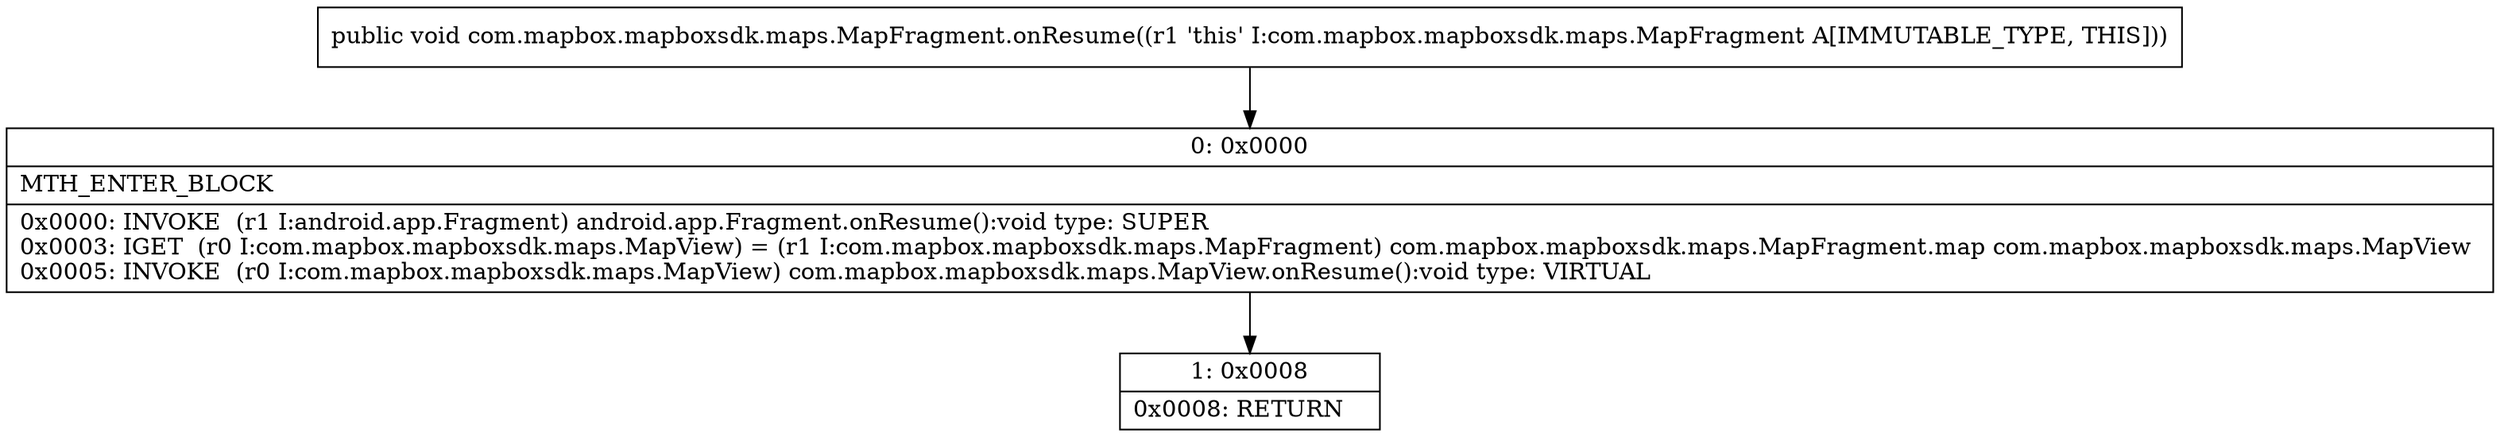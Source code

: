 digraph "CFG forcom.mapbox.mapboxsdk.maps.MapFragment.onResume()V" {
Node_0 [shape=record,label="{0\:\ 0x0000|MTH_ENTER_BLOCK\l|0x0000: INVOKE  (r1 I:android.app.Fragment) android.app.Fragment.onResume():void type: SUPER \l0x0003: IGET  (r0 I:com.mapbox.mapboxsdk.maps.MapView) = (r1 I:com.mapbox.mapboxsdk.maps.MapFragment) com.mapbox.mapboxsdk.maps.MapFragment.map com.mapbox.mapboxsdk.maps.MapView \l0x0005: INVOKE  (r0 I:com.mapbox.mapboxsdk.maps.MapView) com.mapbox.mapboxsdk.maps.MapView.onResume():void type: VIRTUAL \l}"];
Node_1 [shape=record,label="{1\:\ 0x0008|0x0008: RETURN   \l}"];
MethodNode[shape=record,label="{public void com.mapbox.mapboxsdk.maps.MapFragment.onResume((r1 'this' I:com.mapbox.mapboxsdk.maps.MapFragment A[IMMUTABLE_TYPE, THIS])) }"];
MethodNode -> Node_0;
Node_0 -> Node_1;
}

